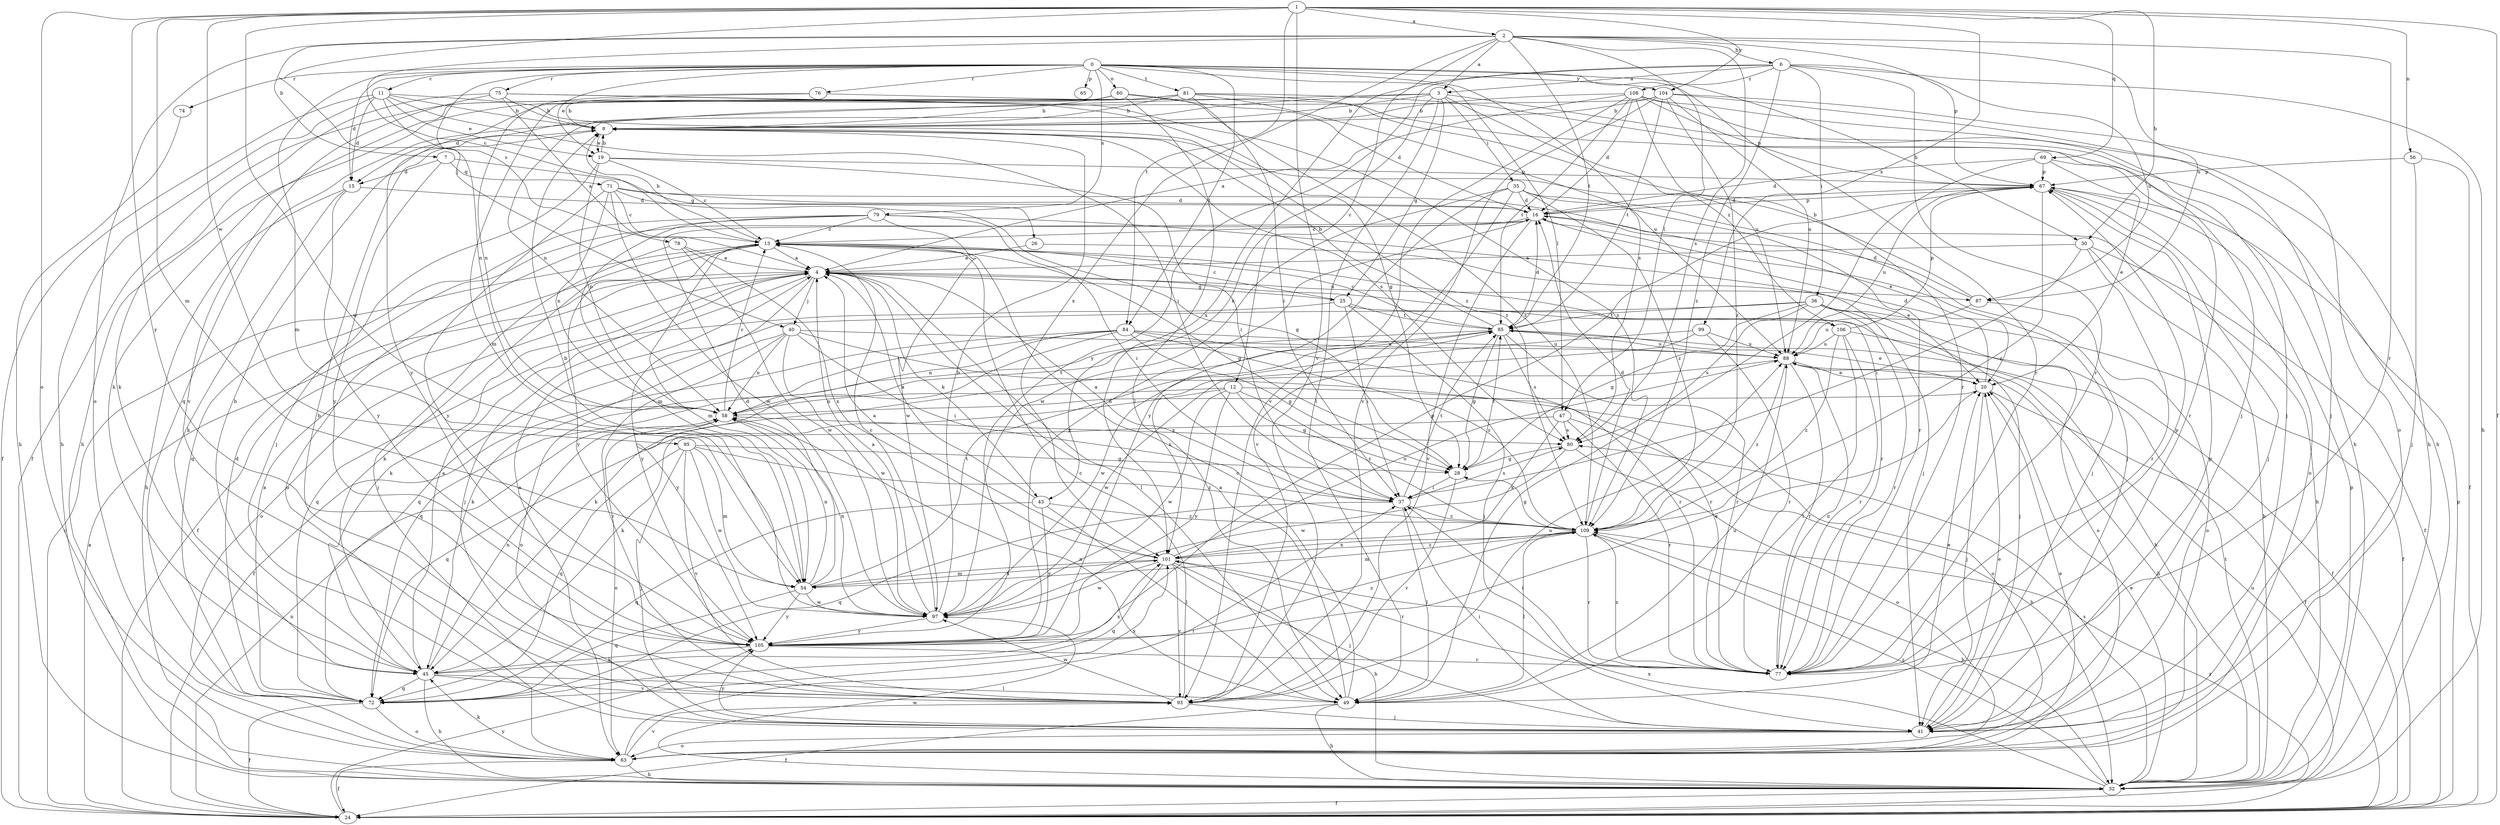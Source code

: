 strict digraph  {
0;
1;
2;
3;
4;
6;
7;
8;
11;
12;
13;
15;
16;
19;
20;
24;
25;
26;
28;
30;
32;
35;
36;
37;
40;
41;
43;
45;
47;
49;
54;
56;
58;
60;
63;
65;
67;
69;
71;
72;
74;
75;
76;
77;
78;
79;
80;
81;
84;
85;
87;
88;
93;
95;
97;
99;
101;
104;
105;
106;
108;
109;
0 -> 11  [label=c];
0 -> 15  [label=d];
0 -> 19  [label=e];
0 -> 30  [label=h];
0 -> 47  [label=l];
0 -> 54  [label=m];
0 -> 60  [label=o];
0 -> 65  [label=p];
0 -> 74  [label=r];
0 -> 75  [label=r];
0 -> 76  [label=r];
0 -> 77  [label=r];
0 -> 78  [label=s];
0 -> 79  [label=s];
0 -> 80  [label=s];
0 -> 81  [label=t];
0 -> 84  [label=t];
0 -> 104  [label=y];
1 -> 2  [label=a];
1 -> 24  [label=f];
1 -> 30  [label=h];
1 -> 40  [label=j];
1 -> 54  [label=m];
1 -> 56  [label=n];
1 -> 63  [label=o];
1 -> 69  [label=q];
1 -> 84  [label=t];
1 -> 93  [label=v];
1 -> 95  [label=w];
1 -> 97  [label=w];
1 -> 99  [label=x];
1 -> 104  [label=y];
1 -> 105  [label=y];
2 -> 3  [label=a];
2 -> 6  [label=b];
2 -> 7  [label=b];
2 -> 12  [label=c];
2 -> 13  [label=c];
2 -> 47  [label=l];
2 -> 63  [label=o];
2 -> 67  [label=p];
2 -> 77  [label=r];
2 -> 80  [label=s];
2 -> 85  [label=t];
2 -> 87  [label=u];
2 -> 101  [label=x];
3 -> 8  [label=b];
3 -> 15  [label=d];
3 -> 25  [label=g];
3 -> 32  [label=h];
3 -> 35  [label=i];
3 -> 43  [label=k];
3 -> 49  [label=l];
3 -> 58  [label=n];
3 -> 106  [label=z];
4 -> 25  [label=g];
4 -> 40  [label=j];
4 -> 41  [label=j];
4 -> 43  [label=k];
4 -> 45  [label=k];
4 -> 49  [label=l];
4 -> 63  [label=o];
4 -> 87  [label=u];
4 -> 105  [label=y];
4 -> 106  [label=z];
6 -> 3  [label=a];
6 -> 32  [label=h];
6 -> 36  [label=i];
6 -> 77  [label=r];
6 -> 87  [label=u];
6 -> 101  [label=x];
6 -> 105  [label=y];
6 -> 108  [label=z];
6 -> 109  [label=z];
7 -> 15  [label=d];
7 -> 26  [label=g];
7 -> 71  [label=q];
7 -> 105  [label=y];
8 -> 19  [label=e];
8 -> 80  [label=s];
11 -> 8  [label=b];
11 -> 15  [label=d];
11 -> 19  [label=e];
11 -> 24  [label=f];
11 -> 32  [label=h];
11 -> 37  [label=i];
11 -> 58  [label=n];
11 -> 109  [label=z];
12 -> 28  [label=g];
12 -> 45  [label=k];
12 -> 58  [label=n];
12 -> 63  [label=o];
12 -> 97  [label=w];
12 -> 105  [label=y];
12 -> 109  [label=z];
13 -> 4  [label=a];
13 -> 8  [label=b];
13 -> 24  [label=f];
13 -> 28  [label=g];
13 -> 45  [label=k];
13 -> 54  [label=m];
13 -> 77  [label=r];
13 -> 105  [label=y];
15 -> 16  [label=d];
15 -> 32  [label=h];
15 -> 45  [label=k];
15 -> 105  [label=y];
16 -> 13  [label=c];
16 -> 32  [label=h];
16 -> 41  [label=j];
16 -> 67  [label=p];
16 -> 93  [label=v];
16 -> 105  [label=y];
19 -> 8  [label=b];
19 -> 13  [label=c];
19 -> 37  [label=i];
19 -> 41  [label=j];
19 -> 58  [label=n];
19 -> 67  [label=p];
20 -> 16  [label=d];
20 -> 24  [label=f];
20 -> 41  [label=j];
20 -> 58  [label=n];
24 -> 4  [label=a];
24 -> 13  [label=c];
24 -> 58  [label=n];
24 -> 67  [label=p];
24 -> 88  [label=u];
24 -> 105  [label=y];
24 -> 109  [label=z];
25 -> 13  [label=c];
25 -> 32  [label=h];
25 -> 37  [label=i];
25 -> 41  [label=j];
25 -> 72  [label=q];
25 -> 85  [label=t];
26 -> 4  [label=a];
26 -> 20  [label=e];
28 -> 37  [label=i];
28 -> 85  [label=t];
28 -> 93  [label=v];
30 -> 4  [label=a];
30 -> 24  [label=f];
30 -> 32  [label=h];
30 -> 37  [label=i];
30 -> 77  [label=r];
32 -> 20  [label=e];
32 -> 24  [label=f];
32 -> 67  [label=p];
32 -> 80  [label=s];
32 -> 85  [label=t];
32 -> 97  [label=w];
32 -> 101  [label=x];
32 -> 109  [label=z];
35 -> 16  [label=d];
35 -> 41  [label=j];
35 -> 77  [label=r];
35 -> 93  [label=v];
35 -> 97  [label=w];
35 -> 105  [label=y];
35 -> 109  [label=z];
36 -> 24  [label=f];
36 -> 28  [label=g];
36 -> 41  [label=j];
36 -> 63  [label=o];
36 -> 72  [label=q];
36 -> 77  [label=r];
36 -> 80  [label=s];
36 -> 85  [label=t];
37 -> 4  [label=a];
37 -> 49  [label=l];
37 -> 72  [label=q];
37 -> 80  [label=s];
37 -> 85  [label=t];
37 -> 109  [label=z];
40 -> 37  [label=i];
40 -> 45  [label=k];
40 -> 58  [label=n];
40 -> 77  [label=r];
40 -> 88  [label=u];
40 -> 93  [label=v];
40 -> 97  [label=w];
41 -> 20  [label=e];
41 -> 37  [label=i];
41 -> 63  [label=o];
41 -> 67  [label=p];
41 -> 105  [label=y];
43 -> 4  [label=a];
43 -> 49  [label=l];
43 -> 72  [label=q];
43 -> 105  [label=y];
43 -> 109  [label=z];
45 -> 4  [label=a];
45 -> 8  [label=b];
45 -> 32  [label=h];
45 -> 49  [label=l];
45 -> 58  [label=n];
45 -> 72  [label=q];
45 -> 93  [label=v];
45 -> 101  [label=x];
47 -> 32  [label=h];
47 -> 72  [label=q];
47 -> 77  [label=r];
47 -> 80  [label=s];
47 -> 101  [label=x];
49 -> 4  [label=a];
49 -> 13  [label=c];
49 -> 20  [label=e];
49 -> 24  [label=f];
49 -> 32  [label=h];
49 -> 58  [label=n];
49 -> 88  [label=u];
54 -> 8  [label=b];
54 -> 16  [label=d];
54 -> 58  [label=n];
54 -> 72  [label=q];
54 -> 85  [label=t];
54 -> 97  [label=w];
54 -> 101  [label=x];
54 -> 105  [label=y];
56 -> 24  [label=f];
56 -> 41  [label=j];
56 -> 67  [label=p];
58 -> 13  [label=c];
58 -> 63  [label=o];
58 -> 80  [label=s];
58 -> 85  [label=t];
60 -> 8  [label=b];
60 -> 16  [label=d];
60 -> 24  [label=f];
60 -> 45  [label=k];
60 -> 49  [label=l];
60 -> 109  [label=z];
63 -> 20  [label=e];
63 -> 24  [label=f];
63 -> 32  [label=h];
63 -> 37  [label=i];
63 -> 45  [label=k];
63 -> 93  [label=v];
67 -> 16  [label=d];
67 -> 41  [label=j];
67 -> 63  [label=o];
67 -> 88  [label=u];
67 -> 109  [label=z];
69 -> 16  [label=d];
69 -> 20  [label=e];
69 -> 49  [label=l];
69 -> 67  [label=p];
69 -> 77  [label=r];
71 -> 13  [label=c];
71 -> 16  [label=d];
71 -> 20  [label=e];
71 -> 28  [label=g];
71 -> 58  [label=n];
71 -> 97  [label=w];
71 -> 105  [label=y];
72 -> 4  [label=a];
72 -> 16  [label=d];
72 -> 24  [label=f];
72 -> 63  [label=o];
72 -> 101  [label=x];
74 -> 32  [label=h];
75 -> 4  [label=a];
75 -> 8  [label=b];
75 -> 28  [label=g];
75 -> 45  [label=k];
75 -> 93  [label=v];
75 -> 109  [label=z];
76 -> 8  [label=b];
76 -> 32  [label=h];
76 -> 58  [label=n];
77 -> 37  [label=i];
77 -> 67  [label=p];
77 -> 88  [label=u];
77 -> 109  [label=z];
78 -> 4  [label=a];
78 -> 41  [label=j];
78 -> 97  [label=w];
78 -> 101  [label=x];
79 -> 13  [label=c];
79 -> 37  [label=i];
79 -> 41  [label=j];
79 -> 54  [label=m];
79 -> 63  [label=o];
79 -> 72  [label=q];
79 -> 97  [label=w];
80 -> 28  [label=g];
80 -> 63  [label=o];
80 -> 97  [label=w];
81 -> 8  [label=b];
81 -> 32  [label=h];
81 -> 37  [label=i];
81 -> 41  [label=j];
81 -> 54  [label=m];
81 -> 77  [label=r];
81 -> 88  [label=u];
81 -> 105  [label=y];
84 -> 24  [label=f];
84 -> 28  [label=g];
84 -> 58  [label=n];
84 -> 63  [label=o];
84 -> 77  [label=r];
84 -> 88  [label=u];
84 -> 105  [label=y];
84 -> 109  [label=z];
85 -> 8  [label=b];
85 -> 13  [label=c];
85 -> 16  [label=d];
85 -> 20  [label=e];
85 -> 28  [label=g];
85 -> 45  [label=k];
85 -> 72  [label=q];
85 -> 77  [label=r];
85 -> 80  [label=s];
85 -> 88  [label=u];
87 -> 8  [label=b];
87 -> 16  [label=d];
87 -> 63  [label=o];
87 -> 88  [label=u];
88 -> 20  [label=e];
88 -> 32  [label=h];
88 -> 77  [label=r];
88 -> 97  [label=w];
88 -> 109  [label=z];
93 -> 4  [label=a];
93 -> 8  [label=b];
93 -> 13  [label=c];
93 -> 41  [label=j];
93 -> 88  [label=u];
93 -> 97  [label=w];
95 -> 28  [label=g];
95 -> 41  [label=j];
95 -> 54  [label=m];
95 -> 72  [label=q];
95 -> 93  [label=v];
95 -> 97  [label=w];
95 -> 109  [label=z];
97 -> 4  [label=a];
97 -> 8  [label=b];
97 -> 13  [label=c];
97 -> 58  [label=n];
97 -> 105  [label=y];
99 -> 77  [label=r];
99 -> 88  [label=u];
99 -> 97  [label=w];
99 -> 101  [label=x];
101 -> 4  [label=a];
101 -> 32  [label=h];
101 -> 41  [label=j];
101 -> 54  [label=m];
101 -> 72  [label=q];
101 -> 77  [label=r];
101 -> 88  [label=u];
101 -> 93  [label=v];
101 -> 97  [label=w];
101 -> 109  [label=z];
104 -> 8  [label=b];
104 -> 41  [label=j];
104 -> 63  [label=o];
104 -> 72  [label=q];
104 -> 85  [label=t];
104 -> 88  [label=u];
104 -> 93  [label=v];
104 -> 109  [label=z];
105 -> 20  [label=e];
105 -> 45  [label=k];
105 -> 67  [label=p];
105 -> 77  [label=r];
105 -> 109  [label=z];
106 -> 24  [label=f];
106 -> 49  [label=l];
106 -> 67  [label=p];
106 -> 77  [label=r];
106 -> 88  [label=u];
106 -> 109  [label=z];
108 -> 4  [label=a];
108 -> 8  [label=b];
108 -> 16  [label=d];
108 -> 32  [label=h];
108 -> 41  [label=j];
108 -> 67  [label=p];
108 -> 85  [label=t];
108 -> 88  [label=u];
108 -> 93  [label=v];
109 -> 16  [label=d];
109 -> 28  [label=g];
109 -> 32  [label=h];
109 -> 49  [label=l];
109 -> 54  [label=m];
109 -> 77  [label=r];
109 -> 101  [label=x];
}
